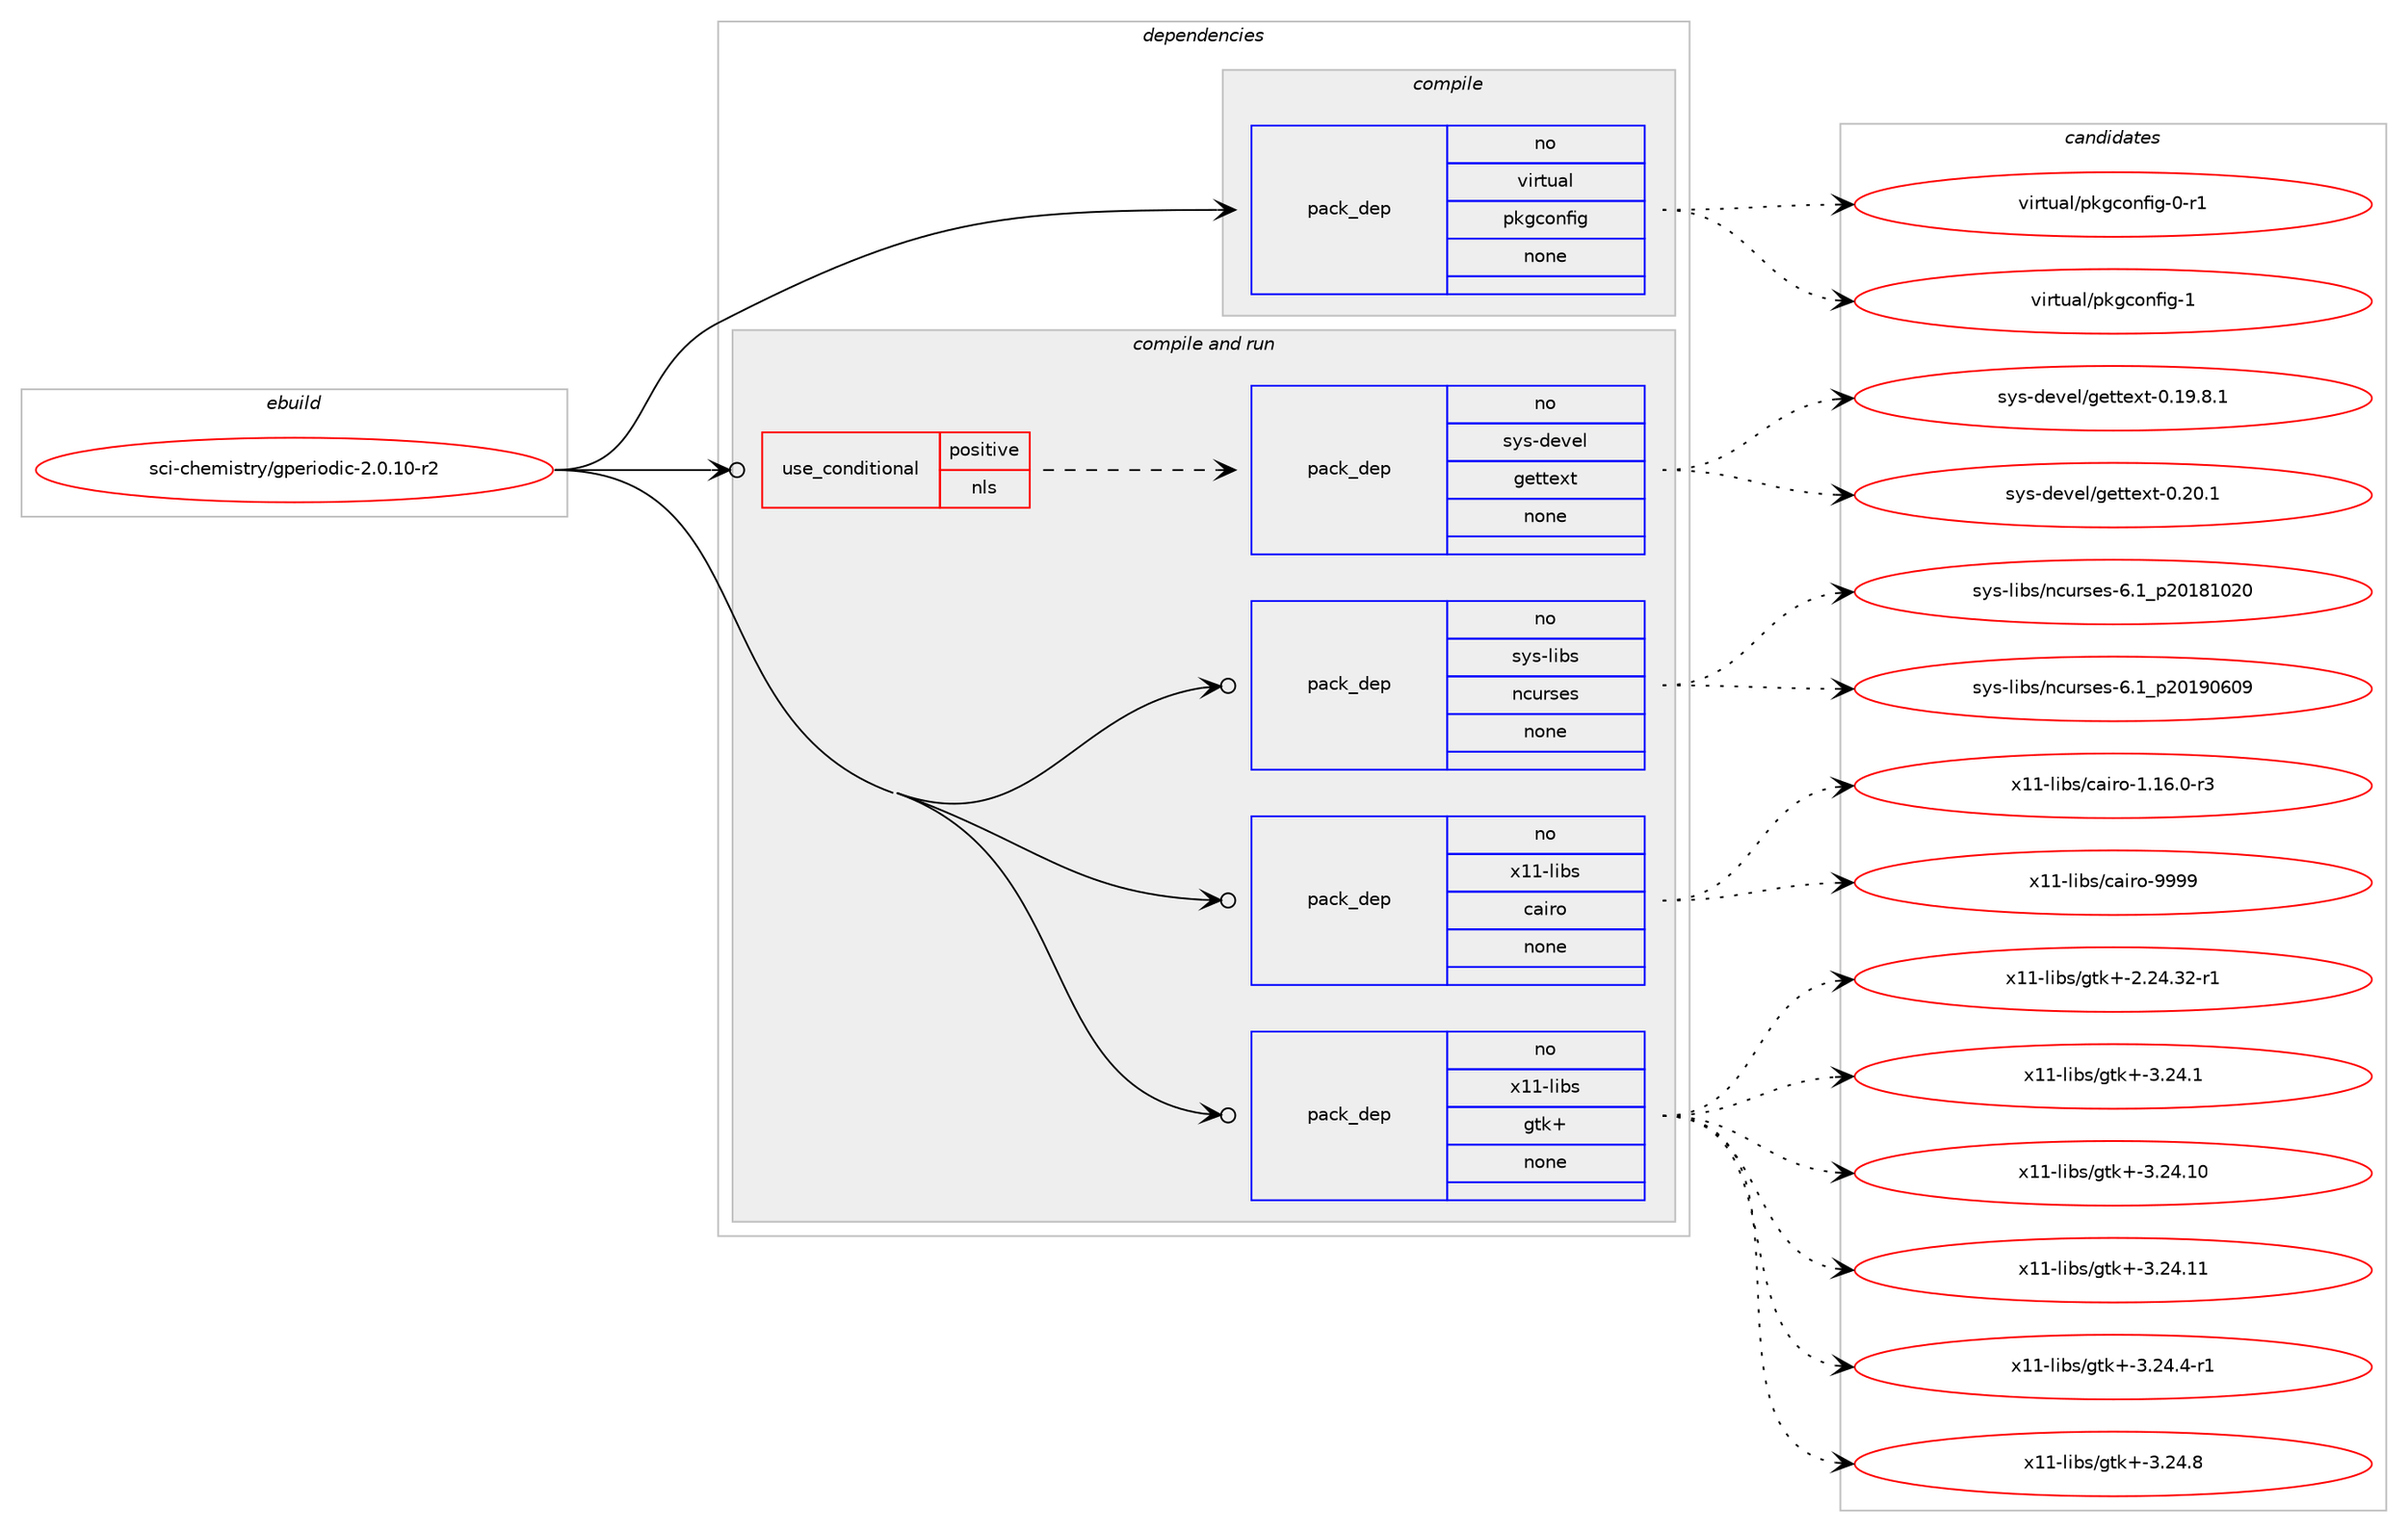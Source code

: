 digraph prolog {

# *************
# Graph options
# *************

newrank=true;
concentrate=true;
compound=true;
graph [rankdir=LR,fontname=Helvetica,fontsize=10,ranksep=1.5];#, ranksep=2.5, nodesep=0.2];
edge  [arrowhead=vee];
node  [fontname=Helvetica,fontsize=10];

# **********
# The ebuild
# **********

subgraph cluster_leftcol {
color=gray;
rank=same;
label=<<i>ebuild</i>>;
id [label="sci-chemistry/gperiodic-2.0.10-r2", color=red, width=4, href="../sci-chemistry/gperiodic-2.0.10-r2.svg"];
}

# ****************
# The dependencies
# ****************

subgraph cluster_midcol {
color=gray;
label=<<i>dependencies</i>>;
subgraph cluster_compile {
fillcolor="#eeeeee";
style=filled;
label=<<i>compile</i>>;
subgraph pack629534 {
dependency851479 [label=<<TABLE BORDER="0" CELLBORDER="1" CELLSPACING="0" CELLPADDING="4" WIDTH="220"><TR><TD ROWSPAN="6" CELLPADDING="30">pack_dep</TD></TR><TR><TD WIDTH="110">no</TD></TR><TR><TD>virtual</TD></TR><TR><TD>pkgconfig</TD></TR><TR><TD>none</TD></TR><TR><TD></TD></TR></TABLE>>, shape=none, color=blue];
}
id:e -> dependency851479:w [weight=20,style="solid",arrowhead="vee"];
}
subgraph cluster_compileandrun {
fillcolor="#eeeeee";
style=filled;
label=<<i>compile and run</i>>;
subgraph cond206908 {
dependency851480 [label=<<TABLE BORDER="0" CELLBORDER="1" CELLSPACING="0" CELLPADDING="4"><TR><TD ROWSPAN="3" CELLPADDING="10">use_conditional</TD></TR><TR><TD>positive</TD></TR><TR><TD>nls</TD></TR></TABLE>>, shape=none, color=red];
subgraph pack629535 {
dependency851481 [label=<<TABLE BORDER="0" CELLBORDER="1" CELLSPACING="0" CELLPADDING="4" WIDTH="220"><TR><TD ROWSPAN="6" CELLPADDING="30">pack_dep</TD></TR><TR><TD WIDTH="110">no</TD></TR><TR><TD>sys-devel</TD></TR><TR><TD>gettext</TD></TR><TR><TD>none</TD></TR><TR><TD></TD></TR></TABLE>>, shape=none, color=blue];
}
dependency851480:e -> dependency851481:w [weight=20,style="dashed",arrowhead="vee"];
}
id:e -> dependency851480:w [weight=20,style="solid",arrowhead="odotvee"];
subgraph pack629536 {
dependency851482 [label=<<TABLE BORDER="0" CELLBORDER="1" CELLSPACING="0" CELLPADDING="4" WIDTH="220"><TR><TD ROWSPAN="6" CELLPADDING="30">pack_dep</TD></TR><TR><TD WIDTH="110">no</TD></TR><TR><TD>sys-libs</TD></TR><TR><TD>ncurses</TD></TR><TR><TD>none</TD></TR><TR><TD></TD></TR></TABLE>>, shape=none, color=blue];
}
id:e -> dependency851482:w [weight=20,style="solid",arrowhead="odotvee"];
subgraph pack629537 {
dependency851483 [label=<<TABLE BORDER="0" CELLBORDER="1" CELLSPACING="0" CELLPADDING="4" WIDTH="220"><TR><TD ROWSPAN="6" CELLPADDING="30">pack_dep</TD></TR><TR><TD WIDTH="110">no</TD></TR><TR><TD>x11-libs</TD></TR><TR><TD>cairo</TD></TR><TR><TD>none</TD></TR><TR><TD></TD></TR></TABLE>>, shape=none, color=blue];
}
id:e -> dependency851483:w [weight=20,style="solid",arrowhead="odotvee"];
subgraph pack629538 {
dependency851484 [label=<<TABLE BORDER="0" CELLBORDER="1" CELLSPACING="0" CELLPADDING="4" WIDTH="220"><TR><TD ROWSPAN="6" CELLPADDING="30">pack_dep</TD></TR><TR><TD WIDTH="110">no</TD></TR><TR><TD>x11-libs</TD></TR><TR><TD>gtk+</TD></TR><TR><TD>none</TD></TR><TR><TD></TD></TR></TABLE>>, shape=none, color=blue];
}
id:e -> dependency851484:w [weight=20,style="solid",arrowhead="odotvee"];
}
subgraph cluster_run {
fillcolor="#eeeeee";
style=filled;
label=<<i>run</i>>;
}
}

# **************
# The candidates
# **************

subgraph cluster_choices {
rank=same;
color=gray;
label=<<i>candidates</i>>;

subgraph choice629534 {
color=black;
nodesep=1;
choice11810511411611797108471121071039911111010210510345484511449 [label="virtual/pkgconfig-0-r1", color=red, width=4,href="../virtual/pkgconfig-0-r1.svg"];
choice1181051141161179710847112107103991111101021051034549 [label="virtual/pkgconfig-1", color=red, width=4,href="../virtual/pkgconfig-1.svg"];
dependency851479:e -> choice11810511411611797108471121071039911111010210510345484511449:w [style=dotted,weight="100"];
dependency851479:e -> choice1181051141161179710847112107103991111101021051034549:w [style=dotted,weight="100"];
}
subgraph choice629535 {
color=black;
nodesep=1;
choice1151211154510010111810110847103101116116101120116454846495746564649 [label="sys-devel/gettext-0.19.8.1", color=red, width=4,href="../sys-devel/gettext-0.19.8.1.svg"];
choice115121115451001011181011084710310111611610112011645484650484649 [label="sys-devel/gettext-0.20.1", color=red, width=4,href="../sys-devel/gettext-0.20.1.svg"];
dependency851481:e -> choice1151211154510010111810110847103101116116101120116454846495746564649:w [style=dotted,weight="100"];
dependency851481:e -> choice115121115451001011181011084710310111611610112011645484650484649:w [style=dotted,weight="100"];
}
subgraph choice629536 {
color=black;
nodesep=1;
choice1151211154510810598115471109911711411510111545544649951125048495649485048 [label="sys-libs/ncurses-6.1_p20181020", color=red, width=4,href="../sys-libs/ncurses-6.1_p20181020.svg"];
choice1151211154510810598115471109911711411510111545544649951125048495748544857 [label="sys-libs/ncurses-6.1_p20190609", color=red, width=4,href="../sys-libs/ncurses-6.1_p20190609.svg"];
dependency851482:e -> choice1151211154510810598115471109911711411510111545544649951125048495649485048:w [style=dotted,weight="100"];
dependency851482:e -> choice1151211154510810598115471109911711411510111545544649951125048495748544857:w [style=dotted,weight="100"];
}
subgraph choice629537 {
color=black;
nodesep=1;
choice12049494510810598115479997105114111454946495446484511451 [label="x11-libs/cairo-1.16.0-r3", color=red, width=4,href="../x11-libs/cairo-1.16.0-r3.svg"];
choice120494945108105981154799971051141114557575757 [label="x11-libs/cairo-9999", color=red, width=4,href="../x11-libs/cairo-9999.svg"];
dependency851483:e -> choice12049494510810598115479997105114111454946495446484511451:w [style=dotted,weight="100"];
dependency851483:e -> choice120494945108105981154799971051141114557575757:w [style=dotted,weight="100"];
}
subgraph choice629538 {
color=black;
nodesep=1;
choice12049494510810598115471031161074345504650524651504511449 [label="x11-libs/gtk+-2.24.32-r1", color=red, width=4,href="../x11-libs/gtk+-2.24.32-r1.svg"];
choice12049494510810598115471031161074345514650524649 [label="x11-libs/gtk+-3.24.1", color=red, width=4,href="../x11-libs/gtk+-3.24.1.svg"];
choice1204949451081059811547103116107434551465052464948 [label="x11-libs/gtk+-3.24.10", color=red, width=4,href="../x11-libs/gtk+-3.24.10.svg"];
choice1204949451081059811547103116107434551465052464949 [label="x11-libs/gtk+-3.24.11", color=red, width=4,href="../x11-libs/gtk+-3.24.11.svg"];
choice120494945108105981154710311610743455146505246524511449 [label="x11-libs/gtk+-3.24.4-r1", color=red, width=4,href="../x11-libs/gtk+-3.24.4-r1.svg"];
choice12049494510810598115471031161074345514650524656 [label="x11-libs/gtk+-3.24.8", color=red, width=4,href="../x11-libs/gtk+-3.24.8.svg"];
dependency851484:e -> choice12049494510810598115471031161074345504650524651504511449:w [style=dotted,weight="100"];
dependency851484:e -> choice12049494510810598115471031161074345514650524649:w [style=dotted,weight="100"];
dependency851484:e -> choice1204949451081059811547103116107434551465052464948:w [style=dotted,weight="100"];
dependency851484:e -> choice1204949451081059811547103116107434551465052464949:w [style=dotted,weight="100"];
dependency851484:e -> choice120494945108105981154710311610743455146505246524511449:w [style=dotted,weight="100"];
dependency851484:e -> choice12049494510810598115471031161074345514650524656:w [style=dotted,weight="100"];
}
}

}
